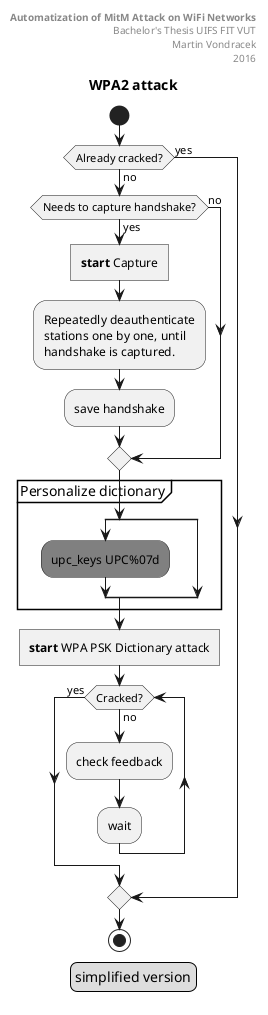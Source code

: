 @startuml
title WPA2 attack
header
**Automatization of MitM Attack on WiFi Networks**
Bachelor's Thesis UIFS FIT VUT
Martin Vondracek
2016
end header
legend
simplified version
end legend

start

if (Already cracked?) then (no)
    if (Needs to capture handshake?) then (yes)
        :**start** Capture]

        :Repeatedly deauthenticate
        stations one by one, until
        handshake is captured.;

        :save handshake;
    else (no)
    endif

    partition "Personalize dictionary"{
        split
            #Grey:upc_keys UPC%07d;
        split again
        end split
    }

    :**start** WPA PSK Dictionary attack]

    while (Cracked?) is (no)
        :check feedback;
        :wait;
    end while (yes)

else (yes)
endif
stop
@enduml